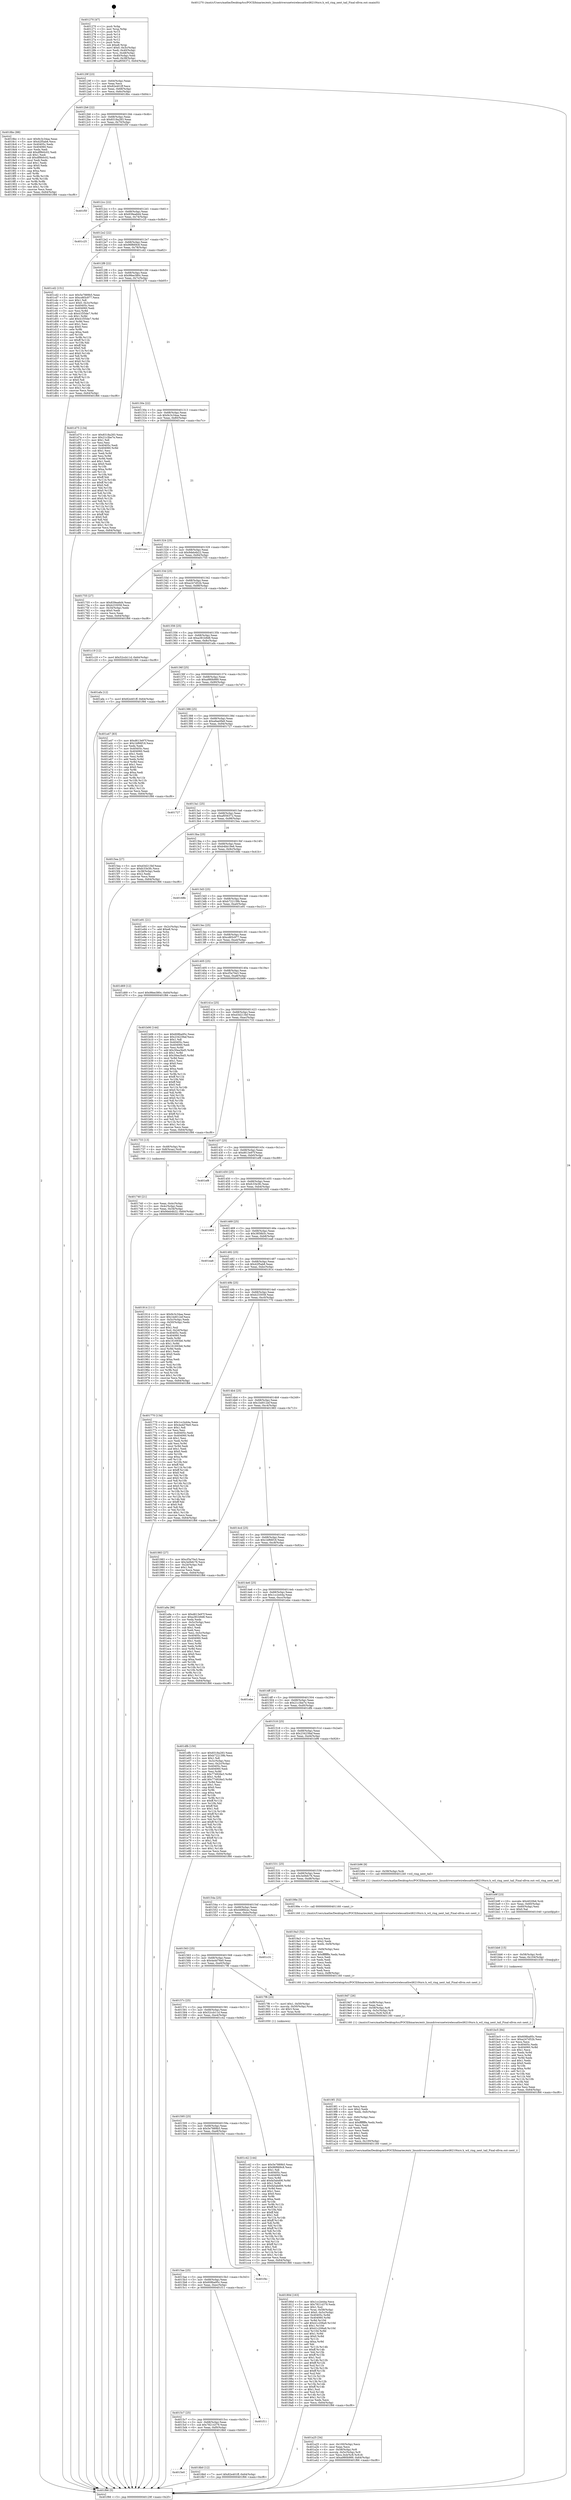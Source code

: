 digraph "0x401270" {
  label = "0x401270 (/mnt/c/Users/mathe/Desktop/tcc/POCII/binaries/extr_linuxdriversnetwirelessathwil6210txrx.h_wil_ring_next_tail_Final-ollvm.out::main(0))"
  labelloc = "t"
  node[shape=record]

  Entry [label="",width=0.3,height=0.3,shape=circle,fillcolor=black,style=filled]
  "0x40129f" [label="{
     0x40129f [23]\l
     | [instrs]\l
     &nbsp;&nbsp;0x40129f \<+3\>: mov -0x64(%rbp),%eax\l
     &nbsp;&nbsp;0x4012a2 \<+2\>: mov %eax,%ecx\l
     &nbsp;&nbsp;0x4012a4 \<+6\>: sub $0x82e401ff,%ecx\l
     &nbsp;&nbsp;0x4012aa \<+3\>: mov %eax,-0x68(%rbp)\l
     &nbsp;&nbsp;0x4012ad \<+3\>: mov %ecx,-0x6c(%rbp)\l
     &nbsp;&nbsp;0x4012b0 \<+6\>: je 00000000004018bc \<main+0x64c\>\l
  }"]
  "0x4018bc" [label="{
     0x4018bc [88]\l
     | [instrs]\l
     &nbsp;&nbsp;0x4018bc \<+5\>: mov $0x9c3c34aa,%eax\l
     &nbsp;&nbsp;0x4018c1 \<+5\>: mov $0x42f5ab8,%ecx\l
     &nbsp;&nbsp;0x4018c6 \<+7\>: mov 0x40405c,%edx\l
     &nbsp;&nbsp;0x4018cd \<+7\>: mov 0x404060,%esi\l
     &nbsp;&nbsp;0x4018d4 \<+2\>: mov %edx,%edi\l
     &nbsp;&nbsp;0x4018d6 \<+6\>: add $0xdf9b0c02,%edi\l
     &nbsp;&nbsp;0x4018dc \<+3\>: sub $0x1,%edi\l
     &nbsp;&nbsp;0x4018df \<+6\>: sub $0xdf9b0c02,%edi\l
     &nbsp;&nbsp;0x4018e5 \<+3\>: imul %edi,%edx\l
     &nbsp;&nbsp;0x4018e8 \<+3\>: and $0x1,%edx\l
     &nbsp;&nbsp;0x4018eb \<+3\>: cmp $0x0,%edx\l
     &nbsp;&nbsp;0x4018ee \<+4\>: sete %r8b\l
     &nbsp;&nbsp;0x4018f2 \<+3\>: cmp $0xa,%esi\l
     &nbsp;&nbsp;0x4018f5 \<+4\>: setl %r9b\l
     &nbsp;&nbsp;0x4018f9 \<+3\>: mov %r8b,%r10b\l
     &nbsp;&nbsp;0x4018fc \<+3\>: and %r9b,%r10b\l
     &nbsp;&nbsp;0x4018ff \<+3\>: xor %r9b,%r8b\l
     &nbsp;&nbsp;0x401902 \<+3\>: or %r8b,%r10b\l
     &nbsp;&nbsp;0x401905 \<+4\>: test $0x1,%r10b\l
     &nbsp;&nbsp;0x401909 \<+3\>: cmovne %ecx,%eax\l
     &nbsp;&nbsp;0x40190c \<+3\>: mov %eax,-0x64(%rbp)\l
     &nbsp;&nbsp;0x40190f \<+5\>: jmp 0000000000401f66 \<main+0xcf6\>\l
  }"]
  "0x4012b6" [label="{
     0x4012b6 [22]\l
     | [instrs]\l
     &nbsp;&nbsp;0x4012b6 \<+5\>: jmp 00000000004012bb \<main+0x4b\>\l
     &nbsp;&nbsp;0x4012bb \<+3\>: mov -0x68(%rbp),%eax\l
     &nbsp;&nbsp;0x4012be \<+5\>: sub $0x8318a283,%eax\l
     &nbsp;&nbsp;0x4012c3 \<+3\>: mov %eax,-0x70(%rbp)\l
     &nbsp;&nbsp;0x4012c6 \<+6\>: je 0000000000401f5f \<main+0xcef\>\l
  }"]
  Exit [label="",width=0.3,height=0.3,shape=circle,fillcolor=black,style=filled,peripheries=2]
  "0x401f5f" [label="{
     0x401f5f\l
  }", style=dashed]
  "0x4012cc" [label="{
     0x4012cc [22]\l
     | [instrs]\l
     &nbsp;&nbsp;0x4012cc \<+5\>: jmp 00000000004012d1 \<main+0x61\>\l
     &nbsp;&nbsp;0x4012d1 \<+3\>: mov -0x68(%rbp),%eax\l
     &nbsp;&nbsp;0x4012d4 \<+5\>: sub $0x839ea6d4,%eax\l
     &nbsp;&nbsp;0x4012d9 \<+3\>: mov %eax,-0x74(%rbp)\l
     &nbsp;&nbsp;0x4012dc \<+6\>: je 0000000000401c25 \<main+0x9b5\>\l
  }"]
  "0x401bc5" [label="{
     0x401bc5 [84]\l
     | [instrs]\l
     &nbsp;&nbsp;0x401bc5 \<+5\>: mov $0x608ba95c,%eax\l
     &nbsp;&nbsp;0x401bca \<+5\>: mov $0xa247d52b,%esi\l
     &nbsp;&nbsp;0x401bcf \<+2\>: xor %ecx,%ecx\l
     &nbsp;&nbsp;0x401bd1 \<+7\>: mov 0x40405c,%edx\l
     &nbsp;&nbsp;0x401bd8 \<+8\>: mov 0x404060,%r8d\l
     &nbsp;&nbsp;0x401be0 \<+3\>: sub $0x1,%ecx\l
     &nbsp;&nbsp;0x401be3 \<+3\>: mov %edx,%r9d\l
     &nbsp;&nbsp;0x401be6 \<+3\>: add %ecx,%r9d\l
     &nbsp;&nbsp;0x401be9 \<+4\>: imul %r9d,%edx\l
     &nbsp;&nbsp;0x401bed \<+3\>: and $0x1,%edx\l
     &nbsp;&nbsp;0x401bf0 \<+3\>: cmp $0x0,%edx\l
     &nbsp;&nbsp;0x401bf3 \<+4\>: sete %r10b\l
     &nbsp;&nbsp;0x401bf7 \<+4\>: cmp $0xa,%r8d\l
     &nbsp;&nbsp;0x401bfb \<+4\>: setl %r11b\l
     &nbsp;&nbsp;0x401bff \<+3\>: mov %r10b,%bl\l
     &nbsp;&nbsp;0x401c02 \<+3\>: and %r11b,%bl\l
     &nbsp;&nbsp;0x401c05 \<+3\>: xor %r11b,%r10b\l
     &nbsp;&nbsp;0x401c08 \<+3\>: or %r10b,%bl\l
     &nbsp;&nbsp;0x401c0b \<+3\>: test $0x1,%bl\l
     &nbsp;&nbsp;0x401c0e \<+3\>: cmovne %esi,%eax\l
     &nbsp;&nbsp;0x401c11 \<+3\>: mov %eax,-0x64(%rbp)\l
     &nbsp;&nbsp;0x401c14 \<+5\>: jmp 0000000000401f66 \<main+0xcf6\>\l
  }"]
  "0x401c25" [label="{
     0x401c25\l
  }", style=dashed]
  "0x4012e2" [label="{
     0x4012e2 [22]\l
     | [instrs]\l
     &nbsp;&nbsp;0x4012e2 \<+5\>: jmp 00000000004012e7 \<main+0x77\>\l
     &nbsp;&nbsp;0x4012e7 \<+3\>: mov -0x68(%rbp),%eax\l
     &nbsp;&nbsp;0x4012ea \<+5\>: sub $0x96f669c8,%eax\l
     &nbsp;&nbsp;0x4012ef \<+3\>: mov %eax,-0x78(%rbp)\l
     &nbsp;&nbsp;0x4012f2 \<+6\>: je 0000000000401cd2 \<main+0xa62\>\l
  }"]
  "0x401bb6" [label="{
     0x401bb6 [15]\l
     | [instrs]\l
     &nbsp;&nbsp;0x401bb6 \<+4\>: mov -0x58(%rbp),%rdi\l
     &nbsp;&nbsp;0x401bba \<+6\>: mov %eax,-0x104(%rbp)\l
     &nbsp;&nbsp;0x401bc0 \<+5\>: call 0000000000401030 \<free@plt\>\l
     | [calls]\l
     &nbsp;&nbsp;0x401030 \{1\} (unknown)\l
  }"]
  "0x401cd2" [label="{
     0x401cd2 [151]\l
     | [instrs]\l
     &nbsp;&nbsp;0x401cd2 \<+5\>: mov $0x5e7889b5,%eax\l
     &nbsp;&nbsp;0x401cd7 \<+5\>: mov $0xcd65c977,%ecx\l
     &nbsp;&nbsp;0x401cdc \<+2\>: mov $0x1,%dl\l
     &nbsp;&nbsp;0x401cde \<+7\>: movl $0x0,-0x3c(%rbp)\l
     &nbsp;&nbsp;0x401ce5 \<+7\>: mov 0x40405c,%esi\l
     &nbsp;&nbsp;0x401cec \<+7\>: mov 0x404060,%edi\l
     &nbsp;&nbsp;0x401cf3 \<+3\>: mov %esi,%r8d\l
     &nbsp;&nbsp;0x401cf6 \<+7\>: sub $0x41f35de7,%r8d\l
     &nbsp;&nbsp;0x401cfd \<+4\>: sub $0x1,%r8d\l
     &nbsp;&nbsp;0x401d01 \<+7\>: add $0x41f35de7,%r8d\l
     &nbsp;&nbsp;0x401d08 \<+4\>: imul %r8d,%esi\l
     &nbsp;&nbsp;0x401d0c \<+3\>: and $0x1,%esi\l
     &nbsp;&nbsp;0x401d0f \<+3\>: cmp $0x0,%esi\l
     &nbsp;&nbsp;0x401d12 \<+4\>: sete %r9b\l
     &nbsp;&nbsp;0x401d16 \<+3\>: cmp $0xa,%edi\l
     &nbsp;&nbsp;0x401d19 \<+4\>: setl %r10b\l
     &nbsp;&nbsp;0x401d1d \<+3\>: mov %r9b,%r11b\l
     &nbsp;&nbsp;0x401d20 \<+4\>: xor $0xff,%r11b\l
     &nbsp;&nbsp;0x401d24 \<+3\>: mov %r10b,%bl\l
     &nbsp;&nbsp;0x401d27 \<+3\>: xor $0xff,%bl\l
     &nbsp;&nbsp;0x401d2a \<+3\>: xor $0x0,%dl\l
     &nbsp;&nbsp;0x401d2d \<+3\>: mov %r11b,%r14b\l
     &nbsp;&nbsp;0x401d30 \<+4\>: and $0x0,%r14b\l
     &nbsp;&nbsp;0x401d34 \<+3\>: and %dl,%r9b\l
     &nbsp;&nbsp;0x401d37 \<+3\>: mov %bl,%r15b\l
     &nbsp;&nbsp;0x401d3a \<+4\>: and $0x0,%r15b\l
     &nbsp;&nbsp;0x401d3e \<+3\>: and %dl,%r10b\l
     &nbsp;&nbsp;0x401d41 \<+3\>: or %r9b,%r14b\l
     &nbsp;&nbsp;0x401d44 \<+3\>: or %r10b,%r15b\l
     &nbsp;&nbsp;0x401d47 \<+3\>: xor %r15b,%r14b\l
     &nbsp;&nbsp;0x401d4a \<+3\>: or %bl,%r11b\l
     &nbsp;&nbsp;0x401d4d \<+4\>: xor $0xff,%r11b\l
     &nbsp;&nbsp;0x401d51 \<+3\>: or $0x0,%dl\l
     &nbsp;&nbsp;0x401d54 \<+3\>: and %dl,%r11b\l
     &nbsp;&nbsp;0x401d57 \<+3\>: or %r11b,%r14b\l
     &nbsp;&nbsp;0x401d5a \<+4\>: test $0x1,%r14b\l
     &nbsp;&nbsp;0x401d5e \<+3\>: cmovne %ecx,%eax\l
     &nbsp;&nbsp;0x401d61 \<+3\>: mov %eax,-0x64(%rbp)\l
     &nbsp;&nbsp;0x401d64 \<+5\>: jmp 0000000000401f66 \<main+0xcf6\>\l
  }"]
  "0x4012f8" [label="{
     0x4012f8 [22]\l
     | [instrs]\l
     &nbsp;&nbsp;0x4012f8 \<+5\>: jmp 00000000004012fd \<main+0x8d\>\l
     &nbsp;&nbsp;0x4012fd \<+3\>: mov -0x68(%rbp),%eax\l
     &nbsp;&nbsp;0x401300 \<+5\>: sub $0x98ee380c,%eax\l
     &nbsp;&nbsp;0x401305 \<+3\>: mov %eax,-0x7c(%rbp)\l
     &nbsp;&nbsp;0x401308 \<+6\>: je 0000000000401d75 \<main+0xb05\>\l
  }"]
  "0x401b9f" [label="{
     0x401b9f [23]\l
     | [instrs]\l
     &nbsp;&nbsp;0x401b9f \<+10\>: movabs $0x4020b6,%rdi\l
     &nbsp;&nbsp;0x401ba9 \<+3\>: mov %eax,-0x60(%rbp)\l
     &nbsp;&nbsp;0x401bac \<+3\>: mov -0x60(%rbp),%esi\l
     &nbsp;&nbsp;0x401baf \<+2\>: mov $0x0,%al\l
     &nbsp;&nbsp;0x401bb1 \<+5\>: call 0000000000401040 \<printf@plt\>\l
     | [calls]\l
     &nbsp;&nbsp;0x401040 \{1\} (unknown)\l
  }"]
  "0x401d75" [label="{
     0x401d75 [134]\l
     | [instrs]\l
     &nbsp;&nbsp;0x401d75 \<+5\>: mov $0x8318a283,%eax\l
     &nbsp;&nbsp;0x401d7a \<+5\>: mov $0x21c3be7e,%ecx\l
     &nbsp;&nbsp;0x401d7f \<+2\>: mov $0x1,%dl\l
     &nbsp;&nbsp;0x401d81 \<+2\>: xor %esi,%esi\l
     &nbsp;&nbsp;0x401d83 \<+7\>: mov 0x40405c,%edi\l
     &nbsp;&nbsp;0x401d8a \<+8\>: mov 0x404060,%r8d\l
     &nbsp;&nbsp;0x401d92 \<+3\>: sub $0x1,%esi\l
     &nbsp;&nbsp;0x401d95 \<+3\>: mov %edi,%r9d\l
     &nbsp;&nbsp;0x401d98 \<+3\>: add %esi,%r9d\l
     &nbsp;&nbsp;0x401d9b \<+4\>: imul %r9d,%edi\l
     &nbsp;&nbsp;0x401d9f \<+3\>: and $0x1,%edi\l
     &nbsp;&nbsp;0x401da2 \<+3\>: cmp $0x0,%edi\l
     &nbsp;&nbsp;0x401da5 \<+4\>: sete %r10b\l
     &nbsp;&nbsp;0x401da9 \<+4\>: cmp $0xa,%r8d\l
     &nbsp;&nbsp;0x401dad \<+4\>: setl %r11b\l
     &nbsp;&nbsp;0x401db1 \<+3\>: mov %r10b,%bl\l
     &nbsp;&nbsp;0x401db4 \<+3\>: xor $0xff,%bl\l
     &nbsp;&nbsp;0x401db7 \<+3\>: mov %r11b,%r14b\l
     &nbsp;&nbsp;0x401dba \<+4\>: xor $0xff,%r14b\l
     &nbsp;&nbsp;0x401dbe \<+3\>: xor $0x0,%dl\l
     &nbsp;&nbsp;0x401dc1 \<+3\>: mov %bl,%r15b\l
     &nbsp;&nbsp;0x401dc4 \<+4\>: and $0x0,%r15b\l
     &nbsp;&nbsp;0x401dc8 \<+3\>: and %dl,%r10b\l
     &nbsp;&nbsp;0x401dcb \<+3\>: mov %r14b,%r12b\l
     &nbsp;&nbsp;0x401dce \<+4\>: and $0x0,%r12b\l
     &nbsp;&nbsp;0x401dd2 \<+3\>: and %dl,%r11b\l
     &nbsp;&nbsp;0x401dd5 \<+3\>: or %r10b,%r15b\l
     &nbsp;&nbsp;0x401dd8 \<+3\>: or %r11b,%r12b\l
     &nbsp;&nbsp;0x401ddb \<+3\>: xor %r12b,%r15b\l
     &nbsp;&nbsp;0x401dde \<+3\>: or %r14b,%bl\l
     &nbsp;&nbsp;0x401de1 \<+3\>: xor $0xff,%bl\l
     &nbsp;&nbsp;0x401de4 \<+3\>: or $0x0,%dl\l
     &nbsp;&nbsp;0x401de7 \<+2\>: and %dl,%bl\l
     &nbsp;&nbsp;0x401de9 \<+3\>: or %bl,%r15b\l
     &nbsp;&nbsp;0x401dec \<+4\>: test $0x1,%r15b\l
     &nbsp;&nbsp;0x401df0 \<+3\>: cmovne %ecx,%eax\l
     &nbsp;&nbsp;0x401df3 \<+3\>: mov %eax,-0x64(%rbp)\l
     &nbsp;&nbsp;0x401df6 \<+5\>: jmp 0000000000401f66 \<main+0xcf6\>\l
  }"]
  "0x40130e" [label="{
     0x40130e [22]\l
     | [instrs]\l
     &nbsp;&nbsp;0x40130e \<+5\>: jmp 0000000000401313 \<main+0xa3\>\l
     &nbsp;&nbsp;0x401313 \<+3\>: mov -0x68(%rbp),%eax\l
     &nbsp;&nbsp;0x401316 \<+5\>: sub $0x9c3c34aa,%eax\l
     &nbsp;&nbsp;0x40131b \<+3\>: mov %eax,-0x80(%rbp)\l
     &nbsp;&nbsp;0x40131e \<+6\>: je 0000000000401eec \<main+0xc7c\>\l
  }"]
  "0x401a25" [label="{
     0x401a25 [34]\l
     | [instrs]\l
     &nbsp;&nbsp;0x401a25 \<+6\>: mov -0x100(%rbp),%ecx\l
     &nbsp;&nbsp;0x401a2b \<+3\>: imul %eax,%ecx\l
     &nbsp;&nbsp;0x401a2e \<+4\>: mov -0x58(%rbp),%r8\l
     &nbsp;&nbsp;0x401a32 \<+4\>: movslq -0x5c(%rbp),%r9\l
     &nbsp;&nbsp;0x401a36 \<+5\>: mov %ecx,0x4(%r8,%r9,8)\l
     &nbsp;&nbsp;0x401a3b \<+7\>: movl $0xa980b989,-0x64(%rbp)\l
     &nbsp;&nbsp;0x401a42 \<+5\>: jmp 0000000000401f66 \<main+0xcf6\>\l
  }"]
  "0x401eec" [label="{
     0x401eec\l
  }", style=dashed]
  "0x401324" [label="{
     0x401324 [25]\l
     | [instrs]\l
     &nbsp;&nbsp;0x401324 \<+5\>: jmp 0000000000401329 \<main+0xb9\>\l
     &nbsp;&nbsp;0x401329 \<+3\>: mov -0x68(%rbp),%eax\l
     &nbsp;&nbsp;0x40132c \<+5\>: sub $0x9deb4b22,%eax\l
     &nbsp;&nbsp;0x401331 \<+6\>: mov %eax,-0x84(%rbp)\l
     &nbsp;&nbsp;0x401337 \<+6\>: je 0000000000401755 \<main+0x4e5\>\l
  }"]
  "0x4019f1" [label="{
     0x4019f1 [52]\l
     | [instrs]\l
     &nbsp;&nbsp;0x4019f1 \<+2\>: xor %ecx,%ecx\l
     &nbsp;&nbsp;0x4019f3 \<+5\>: mov $0x2,%edx\l
     &nbsp;&nbsp;0x4019f8 \<+6\>: mov %edx,-0xfc(%rbp)\l
     &nbsp;&nbsp;0x4019fe \<+1\>: cltd\l
     &nbsp;&nbsp;0x4019ff \<+6\>: mov -0xfc(%rbp),%esi\l
     &nbsp;&nbsp;0x401a05 \<+2\>: idiv %esi\l
     &nbsp;&nbsp;0x401a07 \<+6\>: imul $0xfffffffe,%edx,%edx\l
     &nbsp;&nbsp;0x401a0d \<+2\>: mov %ecx,%edi\l
     &nbsp;&nbsp;0x401a0f \<+2\>: sub %edx,%edi\l
     &nbsp;&nbsp;0x401a11 \<+2\>: mov %ecx,%edx\l
     &nbsp;&nbsp;0x401a13 \<+3\>: sub $0x1,%edx\l
     &nbsp;&nbsp;0x401a16 \<+2\>: add %edx,%edi\l
     &nbsp;&nbsp;0x401a18 \<+2\>: sub %edi,%ecx\l
     &nbsp;&nbsp;0x401a1a \<+6\>: mov %ecx,-0x100(%rbp)\l
     &nbsp;&nbsp;0x401a20 \<+5\>: call 0000000000401160 \<next_i\>\l
     | [calls]\l
     &nbsp;&nbsp;0x401160 \{1\} (/mnt/c/Users/mathe/Desktop/tcc/POCII/binaries/extr_linuxdriversnetwirelessathwil6210txrx.h_wil_ring_next_tail_Final-ollvm.out::next_i)\l
  }"]
  "0x401755" [label="{
     0x401755 [27]\l
     | [instrs]\l
     &nbsp;&nbsp;0x401755 \<+5\>: mov $0x839ea6d4,%eax\l
     &nbsp;&nbsp;0x40175a \<+5\>: mov $0xb233058,%ecx\l
     &nbsp;&nbsp;0x40175f \<+3\>: mov -0x34(%rbp),%edx\l
     &nbsp;&nbsp;0x401762 \<+3\>: cmp $0x0,%edx\l
     &nbsp;&nbsp;0x401765 \<+3\>: cmove %ecx,%eax\l
     &nbsp;&nbsp;0x401768 \<+3\>: mov %eax,-0x64(%rbp)\l
     &nbsp;&nbsp;0x40176b \<+5\>: jmp 0000000000401f66 \<main+0xcf6\>\l
  }"]
  "0x40133d" [label="{
     0x40133d [25]\l
     | [instrs]\l
     &nbsp;&nbsp;0x40133d \<+5\>: jmp 0000000000401342 \<main+0xd2\>\l
     &nbsp;&nbsp;0x401342 \<+3\>: mov -0x68(%rbp),%eax\l
     &nbsp;&nbsp;0x401345 \<+5\>: sub $0xa247d52b,%eax\l
     &nbsp;&nbsp;0x40134a \<+6\>: mov %eax,-0x88(%rbp)\l
     &nbsp;&nbsp;0x401350 \<+6\>: je 0000000000401c19 \<main+0x9a9\>\l
  }"]
  "0x4019d7" [label="{
     0x4019d7 [26]\l
     | [instrs]\l
     &nbsp;&nbsp;0x4019d7 \<+6\>: mov -0xf8(%rbp),%ecx\l
     &nbsp;&nbsp;0x4019dd \<+3\>: imul %eax,%ecx\l
     &nbsp;&nbsp;0x4019e0 \<+4\>: mov -0x58(%rbp),%r8\l
     &nbsp;&nbsp;0x4019e4 \<+4\>: movslq -0x5c(%rbp),%r9\l
     &nbsp;&nbsp;0x4019e8 \<+4\>: mov %ecx,(%r8,%r9,8)\l
     &nbsp;&nbsp;0x4019ec \<+5\>: call 0000000000401160 \<next_i\>\l
     | [calls]\l
     &nbsp;&nbsp;0x401160 \{1\} (/mnt/c/Users/mathe/Desktop/tcc/POCII/binaries/extr_linuxdriversnetwirelessathwil6210txrx.h_wil_ring_next_tail_Final-ollvm.out::next_i)\l
  }"]
  "0x401c19" [label="{
     0x401c19 [12]\l
     | [instrs]\l
     &nbsp;&nbsp;0x401c19 \<+7\>: movl $0x52ccb11d,-0x64(%rbp)\l
     &nbsp;&nbsp;0x401c20 \<+5\>: jmp 0000000000401f66 \<main+0xcf6\>\l
  }"]
  "0x401356" [label="{
     0x401356 [25]\l
     | [instrs]\l
     &nbsp;&nbsp;0x401356 \<+5\>: jmp 000000000040135b \<main+0xeb\>\l
     &nbsp;&nbsp;0x40135b \<+3\>: mov -0x68(%rbp),%eax\l
     &nbsp;&nbsp;0x40135e \<+5\>: sub $0xa381b9d8,%eax\l
     &nbsp;&nbsp;0x401363 \<+6\>: mov %eax,-0x8c(%rbp)\l
     &nbsp;&nbsp;0x401369 \<+6\>: je 0000000000401afa \<main+0x88a\>\l
  }"]
  "0x4019a3" [label="{
     0x4019a3 [52]\l
     | [instrs]\l
     &nbsp;&nbsp;0x4019a3 \<+2\>: xor %ecx,%ecx\l
     &nbsp;&nbsp;0x4019a5 \<+5\>: mov $0x2,%edx\l
     &nbsp;&nbsp;0x4019aa \<+6\>: mov %edx,-0xf4(%rbp)\l
     &nbsp;&nbsp;0x4019b0 \<+1\>: cltd\l
     &nbsp;&nbsp;0x4019b1 \<+6\>: mov -0xf4(%rbp),%esi\l
     &nbsp;&nbsp;0x4019b7 \<+2\>: idiv %esi\l
     &nbsp;&nbsp;0x4019b9 \<+6\>: imul $0xfffffffe,%edx,%edx\l
     &nbsp;&nbsp;0x4019bf \<+2\>: mov %ecx,%edi\l
     &nbsp;&nbsp;0x4019c1 \<+2\>: sub %edx,%edi\l
     &nbsp;&nbsp;0x4019c3 \<+2\>: mov %ecx,%edx\l
     &nbsp;&nbsp;0x4019c5 \<+3\>: sub $0x1,%edx\l
     &nbsp;&nbsp;0x4019c8 \<+2\>: add %edx,%edi\l
     &nbsp;&nbsp;0x4019ca \<+2\>: sub %edi,%ecx\l
     &nbsp;&nbsp;0x4019cc \<+6\>: mov %ecx,-0xf8(%rbp)\l
     &nbsp;&nbsp;0x4019d2 \<+5\>: call 0000000000401160 \<next_i\>\l
     | [calls]\l
     &nbsp;&nbsp;0x401160 \{1\} (/mnt/c/Users/mathe/Desktop/tcc/POCII/binaries/extr_linuxdriversnetwirelessathwil6210txrx.h_wil_ring_next_tail_Final-ollvm.out::next_i)\l
  }"]
  "0x401afa" [label="{
     0x401afa [12]\l
     | [instrs]\l
     &nbsp;&nbsp;0x401afa \<+7\>: movl $0x82e401ff,-0x64(%rbp)\l
     &nbsp;&nbsp;0x401b01 \<+5\>: jmp 0000000000401f66 \<main+0xcf6\>\l
  }"]
  "0x40136f" [label="{
     0x40136f [25]\l
     | [instrs]\l
     &nbsp;&nbsp;0x40136f \<+5\>: jmp 0000000000401374 \<main+0x104\>\l
     &nbsp;&nbsp;0x401374 \<+3\>: mov -0x68(%rbp),%eax\l
     &nbsp;&nbsp;0x401377 \<+5\>: sub $0xa980b989,%eax\l
     &nbsp;&nbsp;0x40137c \<+6\>: mov %eax,-0x90(%rbp)\l
     &nbsp;&nbsp;0x401382 \<+6\>: je 0000000000401a47 \<main+0x7d7\>\l
  }"]
  "0x4015e0" [label="{
     0x4015e0\l
  }", style=dashed]
  "0x401a47" [label="{
     0x401a47 [83]\l
     | [instrs]\l
     &nbsp;&nbsp;0x401a47 \<+5\>: mov $0xd613e97f,%eax\l
     &nbsp;&nbsp;0x401a4c \<+5\>: mov $0x1bf66f18,%ecx\l
     &nbsp;&nbsp;0x401a51 \<+2\>: xor %edx,%edx\l
     &nbsp;&nbsp;0x401a53 \<+7\>: mov 0x40405c,%esi\l
     &nbsp;&nbsp;0x401a5a \<+7\>: mov 0x404060,%edi\l
     &nbsp;&nbsp;0x401a61 \<+3\>: sub $0x1,%edx\l
     &nbsp;&nbsp;0x401a64 \<+3\>: mov %esi,%r8d\l
     &nbsp;&nbsp;0x401a67 \<+3\>: add %edx,%r8d\l
     &nbsp;&nbsp;0x401a6a \<+4\>: imul %r8d,%esi\l
     &nbsp;&nbsp;0x401a6e \<+3\>: and $0x1,%esi\l
     &nbsp;&nbsp;0x401a71 \<+3\>: cmp $0x0,%esi\l
     &nbsp;&nbsp;0x401a74 \<+4\>: sete %r9b\l
     &nbsp;&nbsp;0x401a78 \<+3\>: cmp $0xa,%edi\l
     &nbsp;&nbsp;0x401a7b \<+4\>: setl %r10b\l
     &nbsp;&nbsp;0x401a7f \<+3\>: mov %r9b,%r11b\l
     &nbsp;&nbsp;0x401a82 \<+3\>: and %r10b,%r11b\l
     &nbsp;&nbsp;0x401a85 \<+3\>: xor %r10b,%r9b\l
     &nbsp;&nbsp;0x401a88 \<+3\>: or %r9b,%r11b\l
     &nbsp;&nbsp;0x401a8b \<+4\>: test $0x1,%r11b\l
     &nbsp;&nbsp;0x401a8f \<+3\>: cmovne %ecx,%eax\l
     &nbsp;&nbsp;0x401a92 \<+3\>: mov %eax,-0x64(%rbp)\l
     &nbsp;&nbsp;0x401a95 \<+5\>: jmp 0000000000401f66 \<main+0xcf6\>\l
  }"]
  "0x401388" [label="{
     0x401388 [25]\l
     | [instrs]\l
     &nbsp;&nbsp;0x401388 \<+5\>: jmp 000000000040138d \<main+0x11d\>\l
     &nbsp;&nbsp;0x40138d \<+3\>: mov -0x68(%rbp),%eax\l
     &nbsp;&nbsp;0x401390 \<+5\>: sub $0xa9ae0fa9,%eax\l
     &nbsp;&nbsp;0x401395 \<+6\>: mov %eax,-0x94(%rbp)\l
     &nbsp;&nbsp;0x40139b \<+6\>: je 0000000000401727 \<main+0x4b7\>\l
  }"]
  "0x4018b0" [label="{
     0x4018b0 [12]\l
     | [instrs]\l
     &nbsp;&nbsp;0x4018b0 \<+7\>: movl $0x82e401ff,-0x64(%rbp)\l
     &nbsp;&nbsp;0x4018b7 \<+5\>: jmp 0000000000401f66 \<main+0xcf6\>\l
  }"]
  "0x401727" [label="{
     0x401727\l
  }", style=dashed]
  "0x4013a1" [label="{
     0x4013a1 [25]\l
     | [instrs]\l
     &nbsp;&nbsp;0x4013a1 \<+5\>: jmp 00000000004013a6 \<main+0x136\>\l
     &nbsp;&nbsp;0x4013a6 \<+3\>: mov -0x68(%rbp),%eax\l
     &nbsp;&nbsp;0x4013a9 \<+5\>: sub $0xaf056372,%eax\l
     &nbsp;&nbsp;0x4013ae \<+6\>: mov %eax,-0x98(%rbp)\l
     &nbsp;&nbsp;0x4013b4 \<+6\>: je 00000000004015ea \<main+0x37a\>\l
  }"]
  "0x4015c7" [label="{
     0x4015c7 [25]\l
     | [instrs]\l
     &nbsp;&nbsp;0x4015c7 \<+5\>: jmp 00000000004015cc \<main+0x35c\>\l
     &nbsp;&nbsp;0x4015cc \<+3\>: mov -0x68(%rbp),%eax\l
     &nbsp;&nbsp;0x4015cf \<+5\>: sub $0x78214379,%eax\l
     &nbsp;&nbsp;0x4015d4 \<+6\>: mov %eax,-0xf0(%rbp)\l
     &nbsp;&nbsp;0x4015da \<+6\>: je 00000000004018b0 \<main+0x640\>\l
  }"]
  "0x4015ea" [label="{
     0x4015ea [27]\l
     | [instrs]\l
     &nbsp;&nbsp;0x4015ea \<+5\>: mov $0xd3d213bf,%eax\l
     &nbsp;&nbsp;0x4015ef \<+5\>: mov $0xfc33e3fc,%ecx\l
     &nbsp;&nbsp;0x4015f4 \<+3\>: mov -0x38(%rbp),%edx\l
     &nbsp;&nbsp;0x4015f7 \<+3\>: cmp $0x2,%edx\l
     &nbsp;&nbsp;0x4015fa \<+3\>: cmovne %ecx,%eax\l
     &nbsp;&nbsp;0x4015fd \<+3\>: mov %eax,-0x64(%rbp)\l
     &nbsp;&nbsp;0x401600 \<+5\>: jmp 0000000000401f66 \<main+0xcf6\>\l
  }"]
  "0x4013ba" [label="{
     0x4013ba [25]\l
     | [instrs]\l
     &nbsp;&nbsp;0x4013ba \<+5\>: jmp 00000000004013bf \<main+0x14f\>\l
     &nbsp;&nbsp;0x4013bf \<+3\>: mov -0x68(%rbp),%eax\l
     &nbsp;&nbsp;0x4013c2 \<+5\>: sub $0xb4bb19e6,%eax\l
     &nbsp;&nbsp;0x4013c7 \<+6\>: mov %eax,-0x9c(%rbp)\l
     &nbsp;&nbsp;0x4013cd \<+6\>: je 000000000040168b \<main+0x41b\>\l
  }"]
  "0x401f66" [label="{
     0x401f66 [5]\l
     | [instrs]\l
     &nbsp;&nbsp;0x401f66 \<+5\>: jmp 000000000040129f \<main+0x2f\>\l
  }"]
  "0x401270" [label="{
     0x401270 [47]\l
     | [instrs]\l
     &nbsp;&nbsp;0x401270 \<+1\>: push %rbp\l
     &nbsp;&nbsp;0x401271 \<+3\>: mov %rsp,%rbp\l
     &nbsp;&nbsp;0x401274 \<+2\>: push %r15\l
     &nbsp;&nbsp;0x401276 \<+2\>: push %r14\l
     &nbsp;&nbsp;0x401278 \<+2\>: push %r13\l
     &nbsp;&nbsp;0x40127a \<+2\>: push %r12\l
     &nbsp;&nbsp;0x40127c \<+1\>: push %rbx\l
     &nbsp;&nbsp;0x40127d \<+7\>: sub $0xe8,%rsp\l
     &nbsp;&nbsp;0x401284 \<+7\>: movl $0x0,-0x3c(%rbp)\l
     &nbsp;&nbsp;0x40128b \<+3\>: mov %edi,-0x40(%rbp)\l
     &nbsp;&nbsp;0x40128e \<+4\>: mov %rsi,-0x48(%rbp)\l
     &nbsp;&nbsp;0x401292 \<+3\>: mov -0x40(%rbp),%edi\l
     &nbsp;&nbsp;0x401295 \<+3\>: mov %edi,-0x38(%rbp)\l
     &nbsp;&nbsp;0x401298 \<+7\>: movl $0xaf056372,-0x64(%rbp)\l
  }"]
  "0x401f11" [label="{
     0x401f11\l
  }", style=dashed]
  "0x40168b" [label="{
     0x40168b\l
  }", style=dashed]
  "0x4013d3" [label="{
     0x4013d3 [25]\l
     | [instrs]\l
     &nbsp;&nbsp;0x4013d3 \<+5\>: jmp 00000000004013d8 \<main+0x168\>\l
     &nbsp;&nbsp;0x4013d8 \<+3\>: mov -0x68(%rbp),%eax\l
     &nbsp;&nbsp;0x4013db \<+5\>: sub $0xb722139b,%eax\l
     &nbsp;&nbsp;0x4013e0 \<+6\>: mov %eax,-0xa0(%rbp)\l
     &nbsp;&nbsp;0x4013e6 \<+6\>: je 0000000000401e91 \<main+0xc21\>\l
  }"]
  "0x4015ae" [label="{
     0x4015ae [25]\l
     | [instrs]\l
     &nbsp;&nbsp;0x4015ae \<+5\>: jmp 00000000004015b3 \<main+0x343\>\l
     &nbsp;&nbsp;0x4015b3 \<+3\>: mov -0x68(%rbp),%eax\l
     &nbsp;&nbsp;0x4015b6 \<+5\>: sub $0x608ba95c,%eax\l
     &nbsp;&nbsp;0x4015bb \<+6\>: mov %eax,-0xec(%rbp)\l
     &nbsp;&nbsp;0x4015c1 \<+6\>: je 0000000000401f11 \<main+0xca1\>\l
  }"]
  "0x401e91" [label="{
     0x401e91 [21]\l
     | [instrs]\l
     &nbsp;&nbsp;0x401e91 \<+3\>: mov -0x2c(%rbp),%eax\l
     &nbsp;&nbsp;0x401e94 \<+7\>: add $0xe8,%rsp\l
     &nbsp;&nbsp;0x401e9b \<+1\>: pop %rbx\l
     &nbsp;&nbsp;0x401e9c \<+2\>: pop %r12\l
     &nbsp;&nbsp;0x401e9e \<+2\>: pop %r13\l
     &nbsp;&nbsp;0x401ea0 \<+2\>: pop %r14\l
     &nbsp;&nbsp;0x401ea2 \<+2\>: pop %r15\l
     &nbsp;&nbsp;0x401ea4 \<+1\>: pop %rbp\l
     &nbsp;&nbsp;0x401ea5 \<+1\>: ret\l
  }"]
  "0x4013ec" [label="{
     0x4013ec [25]\l
     | [instrs]\l
     &nbsp;&nbsp;0x4013ec \<+5\>: jmp 00000000004013f1 \<main+0x181\>\l
     &nbsp;&nbsp;0x4013f1 \<+3\>: mov -0x68(%rbp),%eax\l
     &nbsp;&nbsp;0x4013f4 \<+5\>: sub $0xcd65c977,%eax\l
     &nbsp;&nbsp;0x4013f9 \<+6\>: mov %eax,-0xa4(%rbp)\l
     &nbsp;&nbsp;0x4013ff \<+6\>: je 0000000000401d69 \<main+0xaf9\>\l
  }"]
  "0x401f4c" [label="{
     0x401f4c\l
  }", style=dashed]
  "0x401d69" [label="{
     0x401d69 [12]\l
     | [instrs]\l
     &nbsp;&nbsp;0x401d69 \<+7\>: movl $0x98ee380c,-0x64(%rbp)\l
     &nbsp;&nbsp;0x401d70 \<+5\>: jmp 0000000000401f66 \<main+0xcf6\>\l
  }"]
  "0x401405" [label="{
     0x401405 [25]\l
     | [instrs]\l
     &nbsp;&nbsp;0x401405 \<+5\>: jmp 000000000040140a \<main+0x19a\>\l
     &nbsp;&nbsp;0x40140a \<+3\>: mov -0x68(%rbp),%eax\l
     &nbsp;&nbsp;0x40140d \<+5\>: sub $0xcf3a70e3,%eax\l
     &nbsp;&nbsp;0x401412 \<+6\>: mov %eax,-0xa8(%rbp)\l
     &nbsp;&nbsp;0x401418 \<+6\>: je 0000000000401b06 \<main+0x896\>\l
  }"]
  "0x401595" [label="{
     0x401595 [25]\l
     | [instrs]\l
     &nbsp;&nbsp;0x401595 \<+5\>: jmp 000000000040159a \<main+0x32a\>\l
     &nbsp;&nbsp;0x40159a \<+3\>: mov -0x68(%rbp),%eax\l
     &nbsp;&nbsp;0x40159d \<+5\>: sub $0x5e7889b5,%eax\l
     &nbsp;&nbsp;0x4015a2 \<+6\>: mov %eax,-0xe8(%rbp)\l
     &nbsp;&nbsp;0x4015a8 \<+6\>: je 0000000000401f4c \<main+0xcdc\>\l
  }"]
  "0x401b06" [label="{
     0x401b06 [144]\l
     | [instrs]\l
     &nbsp;&nbsp;0x401b06 \<+5\>: mov $0x608ba95c,%eax\l
     &nbsp;&nbsp;0x401b0b \<+5\>: mov $0x234239af,%ecx\l
     &nbsp;&nbsp;0x401b10 \<+2\>: mov $0x1,%dl\l
     &nbsp;&nbsp;0x401b12 \<+7\>: mov 0x40405c,%esi\l
     &nbsp;&nbsp;0x401b19 \<+7\>: mov 0x404060,%edi\l
     &nbsp;&nbsp;0x401b20 \<+3\>: mov %esi,%r8d\l
     &nbsp;&nbsp;0x401b23 \<+7\>: add $0x30ea3bd5,%r8d\l
     &nbsp;&nbsp;0x401b2a \<+4\>: sub $0x1,%r8d\l
     &nbsp;&nbsp;0x401b2e \<+7\>: sub $0x30ea3bd5,%r8d\l
     &nbsp;&nbsp;0x401b35 \<+4\>: imul %r8d,%esi\l
     &nbsp;&nbsp;0x401b39 \<+3\>: and $0x1,%esi\l
     &nbsp;&nbsp;0x401b3c \<+3\>: cmp $0x0,%esi\l
     &nbsp;&nbsp;0x401b3f \<+4\>: sete %r9b\l
     &nbsp;&nbsp;0x401b43 \<+3\>: cmp $0xa,%edi\l
     &nbsp;&nbsp;0x401b46 \<+4\>: setl %r10b\l
     &nbsp;&nbsp;0x401b4a \<+3\>: mov %r9b,%r11b\l
     &nbsp;&nbsp;0x401b4d \<+4\>: xor $0xff,%r11b\l
     &nbsp;&nbsp;0x401b51 \<+3\>: mov %r10b,%bl\l
     &nbsp;&nbsp;0x401b54 \<+3\>: xor $0xff,%bl\l
     &nbsp;&nbsp;0x401b57 \<+3\>: xor $0x0,%dl\l
     &nbsp;&nbsp;0x401b5a \<+3\>: mov %r11b,%r14b\l
     &nbsp;&nbsp;0x401b5d \<+4\>: and $0x0,%r14b\l
     &nbsp;&nbsp;0x401b61 \<+3\>: and %dl,%r9b\l
     &nbsp;&nbsp;0x401b64 \<+3\>: mov %bl,%r15b\l
     &nbsp;&nbsp;0x401b67 \<+4\>: and $0x0,%r15b\l
     &nbsp;&nbsp;0x401b6b \<+3\>: and %dl,%r10b\l
     &nbsp;&nbsp;0x401b6e \<+3\>: or %r9b,%r14b\l
     &nbsp;&nbsp;0x401b71 \<+3\>: or %r10b,%r15b\l
     &nbsp;&nbsp;0x401b74 \<+3\>: xor %r15b,%r14b\l
     &nbsp;&nbsp;0x401b77 \<+3\>: or %bl,%r11b\l
     &nbsp;&nbsp;0x401b7a \<+4\>: xor $0xff,%r11b\l
     &nbsp;&nbsp;0x401b7e \<+3\>: or $0x0,%dl\l
     &nbsp;&nbsp;0x401b81 \<+3\>: and %dl,%r11b\l
     &nbsp;&nbsp;0x401b84 \<+3\>: or %r11b,%r14b\l
     &nbsp;&nbsp;0x401b87 \<+4\>: test $0x1,%r14b\l
     &nbsp;&nbsp;0x401b8b \<+3\>: cmovne %ecx,%eax\l
     &nbsp;&nbsp;0x401b8e \<+3\>: mov %eax,-0x64(%rbp)\l
     &nbsp;&nbsp;0x401b91 \<+5\>: jmp 0000000000401f66 \<main+0xcf6\>\l
  }"]
  "0x40141e" [label="{
     0x40141e [25]\l
     | [instrs]\l
     &nbsp;&nbsp;0x40141e \<+5\>: jmp 0000000000401423 \<main+0x1b3\>\l
     &nbsp;&nbsp;0x401423 \<+3\>: mov -0x68(%rbp),%eax\l
     &nbsp;&nbsp;0x401426 \<+5\>: sub $0xd3d213bf,%eax\l
     &nbsp;&nbsp;0x40142b \<+6\>: mov %eax,-0xac(%rbp)\l
     &nbsp;&nbsp;0x401431 \<+6\>: je 0000000000401733 \<main+0x4c3\>\l
  }"]
  "0x401c42" [label="{
     0x401c42 [144]\l
     | [instrs]\l
     &nbsp;&nbsp;0x401c42 \<+5\>: mov $0x5e7889b5,%eax\l
     &nbsp;&nbsp;0x401c47 \<+5\>: mov $0x96f669c8,%ecx\l
     &nbsp;&nbsp;0x401c4c \<+2\>: mov $0x1,%dl\l
     &nbsp;&nbsp;0x401c4e \<+7\>: mov 0x40405c,%esi\l
     &nbsp;&nbsp;0x401c55 \<+7\>: mov 0x404060,%edi\l
     &nbsp;&nbsp;0x401c5c \<+3\>: mov %esi,%r8d\l
     &nbsp;&nbsp;0x401c5f \<+7\>: add $0xfa5abd06,%r8d\l
     &nbsp;&nbsp;0x401c66 \<+4\>: sub $0x1,%r8d\l
     &nbsp;&nbsp;0x401c6a \<+7\>: sub $0xfa5abd06,%r8d\l
     &nbsp;&nbsp;0x401c71 \<+4\>: imul %r8d,%esi\l
     &nbsp;&nbsp;0x401c75 \<+3\>: and $0x1,%esi\l
     &nbsp;&nbsp;0x401c78 \<+3\>: cmp $0x0,%esi\l
     &nbsp;&nbsp;0x401c7b \<+4\>: sete %r9b\l
     &nbsp;&nbsp;0x401c7f \<+3\>: cmp $0xa,%edi\l
     &nbsp;&nbsp;0x401c82 \<+4\>: setl %r10b\l
     &nbsp;&nbsp;0x401c86 \<+3\>: mov %r9b,%r11b\l
     &nbsp;&nbsp;0x401c89 \<+4\>: xor $0xff,%r11b\l
     &nbsp;&nbsp;0x401c8d \<+3\>: mov %r10b,%bl\l
     &nbsp;&nbsp;0x401c90 \<+3\>: xor $0xff,%bl\l
     &nbsp;&nbsp;0x401c93 \<+3\>: xor $0x1,%dl\l
     &nbsp;&nbsp;0x401c96 \<+3\>: mov %r11b,%r14b\l
     &nbsp;&nbsp;0x401c99 \<+4\>: and $0xff,%r14b\l
     &nbsp;&nbsp;0x401c9d \<+3\>: and %dl,%r9b\l
     &nbsp;&nbsp;0x401ca0 \<+3\>: mov %bl,%r15b\l
     &nbsp;&nbsp;0x401ca3 \<+4\>: and $0xff,%r15b\l
     &nbsp;&nbsp;0x401ca7 \<+3\>: and %dl,%r10b\l
     &nbsp;&nbsp;0x401caa \<+3\>: or %r9b,%r14b\l
     &nbsp;&nbsp;0x401cad \<+3\>: or %r10b,%r15b\l
     &nbsp;&nbsp;0x401cb0 \<+3\>: xor %r15b,%r14b\l
     &nbsp;&nbsp;0x401cb3 \<+3\>: or %bl,%r11b\l
     &nbsp;&nbsp;0x401cb6 \<+4\>: xor $0xff,%r11b\l
     &nbsp;&nbsp;0x401cba \<+3\>: or $0x1,%dl\l
     &nbsp;&nbsp;0x401cbd \<+3\>: and %dl,%r11b\l
     &nbsp;&nbsp;0x401cc0 \<+3\>: or %r11b,%r14b\l
     &nbsp;&nbsp;0x401cc3 \<+4\>: test $0x1,%r14b\l
     &nbsp;&nbsp;0x401cc7 \<+3\>: cmovne %ecx,%eax\l
     &nbsp;&nbsp;0x401cca \<+3\>: mov %eax,-0x64(%rbp)\l
     &nbsp;&nbsp;0x401ccd \<+5\>: jmp 0000000000401f66 \<main+0xcf6\>\l
  }"]
  "0x401733" [label="{
     0x401733 [13]\l
     | [instrs]\l
     &nbsp;&nbsp;0x401733 \<+4\>: mov -0x48(%rbp),%rax\l
     &nbsp;&nbsp;0x401737 \<+4\>: mov 0x8(%rax),%rdi\l
     &nbsp;&nbsp;0x40173b \<+5\>: call 0000000000401060 \<atoi@plt\>\l
     | [calls]\l
     &nbsp;&nbsp;0x401060 \{1\} (unknown)\l
  }"]
  "0x401437" [label="{
     0x401437 [25]\l
     | [instrs]\l
     &nbsp;&nbsp;0x401437 \<+5\>: jmp 000000000040143c \<main+0x1cc\>\l
     &nbsp;&nbsp;0x40143c \<+3\>: mov -0x68(%rbp),%eax\l
     &nbsp;&nbsp;0x40143f \<+5\>: sub $0xd613e97f,%eax\l
     &nbsp;&nbsp;0x401444 \<+6\>: mov %eax,-0xb0(%rbp)\l
     &nbsp;&nbsp;0x40144a \<+6\>: je 0000000000401ef8 \<main+0xc88\>\l
  }"]
  "0x401740" [label="{
     0x401740 [21]\l
     | [instrs]\l
     &nbsp;&nbsp;0x401740 \<+3\>: mov %eax,-0x4c(%rbp)\l
     &nbsp;&nbsp;0x401743 \<+3\>: mov -0x4c(%rbp),%eax\l
     &nbsp;&nbsp;0x401746 \<+3\>: mov %eax,-0x34(%rbp)\l
     &nbsp;&nbsp;0x401749 \<+7\>: movl $0x9deb4b22,-0x64(%rbp)\l
     &nbsp;&nbsp;0x401750 \<+5\>: jmp 0000000000401f66 \<main+0xcf6\>\l
  }"]
  "0x40180d" [label="{
     0x40180d [163]\l
     | [instrs]\l
     &nbsp;&nbsp;0x40180d \<+5\>: mov $0x1cc2e44a,%ecx\l
     &nbsp;&nbsp;0x401812 \<+5\>: mov $0x78214379,%edx\l
     &nbsp;&nbsp;0x401817 \<+3\>: mov $0x1,%sil\l
     &nbsp;&nbsp;0x40181a \<+4\>: mov %rax,-0x58(%rbp)\l
     &nbsp;&nbsp;0x40181e \<+7\>: movl $0x0,-0x5c(%rbp)\l
     &nbsp;&nbsp;0x401825 \<+8\>: mov 0x40405c,%r8d\l
     &nbsp;&nbsp;0x40182d \<+8\>: mov 0x404060,%r9d\l
     &nbsp;&nbsp;0x401835 \<+3\>: mov %r8d,%r10d\l
     &nbsp;&nbsp;0x401838 \<+7\>: add $0x41c206a9,%r10d\l
     &nbsp;&nbsp;0x40183f \<+4\>: sub $0x1,%r10d\l
     &nbsp;&nbsp;0x401843 \<+7\>: sub $0x41c206a9,%r10d\l
     &nbsp;&nbsp;0x40184a \<+4\>: imul %r10d,%r8d\l
     &nbsp;&nbsp;0x40184e \<+4\>: and $0x1,%r8d\l
     &nbsp;&nbsp;0x401852 \<+4\>: cmp $0x0,%r8d\l
     &nbsp;&nbsp;0x401856 \<+4\>: sete %r11b\l
     &nbsp;&nbsp;0x40185a \<+4\>: cmp $0xa,%r9d\l
     &nbsp;&nbsp;0x40185e \<+3\>: setl %bl\l
     &nbsp;&nbsp;0x401861 \<+3\>: mov %r11b,%r14b\l
     &nbsp;&nbsp;0x401864 \<+4\>: xor $0xff,%r14b\l
     &nbsp;&nbsp;0x401868 \<+3\>: mov %bl,%r15b\l
     &nbsp;&nbsp;0x40186b \<+4\>: xor $0xff,%r15b\l
     &nbsp;&nbsp;0x40186f \<+4\>: xor $0x1,%sil\l
     &nbsp;&nbsp;0x401873 \<+3\>: mov %r14b,%r12b\l
     &nbsp;&nbsp;0x401876 \<+4\>: and $0xff,%r12b\l
     &nbsp;&nbsp;0x40187a \<+3\>: and %sil,%r11b\l
     &nbsp;&nbsp;0x40187d \<+3\>: mov %r15b,%r13b\l
     &nbsp;&nbsp;0x401880 \<+4\>: and $0xff,%r13b\l
     &nbsp;&nbsp;0x401884 \<+3\>: and %sil,%bl\l
     &nbsp;&nbsp;0x401887 \<+3\>: or %r11b,%r12b\l
     &nbsp;&nbsp;0x40188a \<+3\>: or %bl,%r13b\l
     &nbsp;&nbsp;0x40188d \<+3\>: xor %r13b,%r12b\l
     &nbsp;&nbsp;0x401890 \<+3\>: or %r15b,%r14b\l
     &nbsp;&nbsp;0x401893 \<+4\>: xor $0xff,%r14b\l
     &nbsp;&nbsp;0x401897 \<+4\>: or $0x1,%sil\l
     &nbsp;&nbsp;0x40189b \<+3\>: and %sil,%r14b\l
     &nbsp;&nbsp;0x40189e \<+3\>: or %r14b,%r12b\l
     &nbsp;&nbsp;0x4018a1 \<+4\>: test $0x1,%r12b\l
     &nbsp;&nbsp;0x4018a5 \<+3\>: cmovne %edx,%ecx\l
     &nbsp;&nbsp;0x4018a8 \<+3\>: mov %ecx,-0x64(%rbp)\l
     &nbsp;&nbsp;0x4018ab \<+5\>: jmp 0000000000401f66 \<main+0xcf6\>\l
  }"]
  "0x401ef8" [label="{
     0x401ef8\l
  }", style=dashed]
  "0x401450" [label="{
     0x401450 [25]\l
     | [instrs]\l
     &nbsp;&nbsp;0x401450 \<+5\>: jmp 0000000000401455 \<main+0x1e5\>\l
     &nbsp;&nbsp;0x401455 \<+3\>: mov -0x68(%rbp),%eax\l
     &nbsp;&nbsp;0x401458 \<+5\>: sub $0xfc33e3fc,%eax\l
     &nbsp;&nbsp;0x40145d \<+6\>: mov %eax,-0xb4(%rbp)\l
     &nbsp;&nbsp;0x401463 \<+6\>: je 0000000000401605 \<main+0x395\>\l
  }"]
  "0x40157c" [label="{
     0x40157c [25]\l
     | [instrs]\l
     &nbsp;&nbsp;0x40157c \<+5\>: jmp 0000000000401581 \<main+0x311\>\l
     &nbsp;&nbsp;0x401581 \<+3\>: mov -0x68(%rbp),%eax\l
     &nbsp;&nbsp;0x401584 \<+5\>: sub $0x52ccb11d,%eax\l
     &nbsp;&nbsp;0x401589 \<+6\>: mov %eax,-0xe4(%rbp)\l
     &nbsp;&nbsp;0x40158f \<+6\>: je 0000000000401c42 \<main+0x9d2\>\l
  }"]
  "0x401605" [label="{
     0x401605\l
  }", style=dashed]
  "0x401469" [label="{
     0x401469 [25]\l
     | [instrs]\l
     &nbsp;&nbsp;0x401469 \<+5\>: jmp 000000000040146e \<main+0x1fe\>\l
     &nbsp;&nbsp;0x40146e \<+3\>: mov -0x68(%rbp),%eax\l
     &nbsp;&nbsp;0x401471 \<+5\>: sub $0x3858b5c,%eax\l
     &nbsp;&nbsp;0x401476 \<+6\>: mov %eax,-0xb8(%rbp)\l
     &nbsp;&nbsp;0x40147c \<+6\>: je 0000000000401ea6 \<main+0xc36\>\l
  }"]
  "0x4017f6" [label="{
     0x4017f6 [23]\l
     | [instrs]\l
     &nbsp;&nbsp;0x4017f6 \<+7\>: movl $0x1,-0x50(%rbp)\l
     &nbsp;&nbsp;0x4017fd \<+4\>: movslq -0x50(%rbp),%rax\l
     &nbsp;&nbsp;0x401801 \<+4\>: shl $0x3,%rax\l
     &nbsp;&nbsp;0x401805 \<+3\>: mov %rax,%rdi\l
     &nbsp;&nbsp;0x401808 \<+5\>: call 0000000000401050 \<malloc@plt\>\l
     | [calls]\l
     &nbsp;&nbsp;0x401050 \{1\} (unknown)\l
  }"]
  "0x401ea6" [label="{
     0x401ea6\l
  }", style=dashed]
  "0x401482" [label="{
     0x401482 [25]\l
     | [instrs]\l
     &nbsp;&nbsp;0x401482 \<+5\>: jmp 0000000000401487 \<main+0x217\>\l
     &nbsp;&nbsp;0x401487 \<+3\>: mov -0x68(%rbp),%eax\l
     &nbsp;&nbsp;0x40148a \<+5\>: sub $0x42f5ab8,%eax\l
     &nbsp;&nbsp;0x40148f \<+6\>: mov %eax,-0xbc(%rbp)\l
     &nbsp;&nbsp;0x401495 \<+6\>: je 0000000000401914 \<main+0x6a4\>\l
  }"]
  "0x401563" [label="{
     0x401563 [25]\l
     | [instrs]\l
     &nbsp;&nbsp;0x401563 \<+5\>: jmp 0000000000401568 \<main+0x2f8\>\l
     &nbsp;&nbsp;0x401568 \<+3\>: mov -0x68(%rbp),%eax\l
     &nbsp;&nbsp;0x40156b \<+5\>: sub $0x4a4d76e0,%eax\l
     &nbsp;&nbsp;0x401570 \<+6\>: mov %eax,-0xe0(%rbp)\l
     &nbsp;&nbsp;0x401576 \<+6\>: je 00000000004017f6 \<main+0x586\>\l
  }"]
  "0x401914" [label="{
     0x401914 [111]\l
     | [instrs]\l
     &nbsp;&nbsp;0x401914 \<+5\>: mov $0x9c3c34aa,%eax\l
     &nbsp;&nbsp;0x401919 \<+5\>: mov $0x1bd012ef,%ecx\l
     &nbsp;&nbsp;0x40191e \<+3\>: mov -0x5c(%rbp),%edx\l
     &nbsp;&nbsp;0x401921 \<+3\>: cmp -0x50(%rbp),%edx\l
     &nbsp;&nbsp;0x401924 \<+4\>: setl %sil\l
     &nbsp;&nbsp;0x401928 \<+4\>: and $0x1,%sil\l
     &nbsp;&nbsp;0x40192c \<+4\>: mov %sil,-0x2d(%rbp)\l
     &nbsp;&nbsp;0x401930 \<+7\>: mov 0x40405c,%edx\l
     &nbsp;&nbsp;0x401937 \<+7\>: mov 0x404060,%edi\l
     &nbsp;&nbsp;0x40193e \<+3\>: mov %edx,%r8d\l
     &nbsp;&nbsp;0x401941 \<+7\>: sub $0x161693b6,%r8d\l
     &nbsp;&nbsp;0x401948 \<+4\>: sub $0x1,%r8d\l
     &nbsp;&nbsp;0x40194c \<+7\>: add $0x161693b6,%r8d\l
     &nbsp;&nbsp;0x401953 \<+4\>: imul %r8d,%edx\l
     &nbsp;&nbsp;0x401957 \<+3\>: and $0x1,%edx\l
     &nbsp;&nbsp;0x40195a \<+3\>: cmp $0x0,%edx\l
     &nbsp;&nbsp;0x40195d \<+4\>: sete %sil\l
     &nbsp;&nbsp;0x401961 \<+3\>: cmp $0xa,%edi\l
     &nbsp;&nbsp;0x401964 \<+4\>: setl %r9b\l
     &nbsp;&nbsp;0x401968 \<+3\>: mov %sil,%r10b\l
     &nbsp;&nbsp;0x40196b \<+3\>: and %r9b,%r10b\l
     &nbsp;&nbsp;0x40196e \<+3\>: xor %r9b,%sil\l
     &nbsp;&nbsp;0x401971 \<+3\>: or %sil,%r10b\l
     &nbsp;&nbsp;0x401974 \<+4\>: test $0x1,%r10b\l
     &nbsp;&nbsp;0x401978 \<+3\>: cmovne %ecx,%eax\l
     &nbsp;&nbsp;0x40197b \<+3\>: mov %eax,-0x64(%rbp)\l
     &nbsp;&nbsp;0x40197e \<+5\>: jmp 0000000000401f66 \<main+0xcf6\>\l
  }"]
  "0x40149b" [label="{
     0x40149b [25]\l
     | [instrs]\l
     &nbsp;&nbsp;0x40149b \<+5\>: jmp 00000000004014a0 \<main+0x230\>\l
     &nbsp;&nbsp;0x4014a0 \<+3\>: mov -0x68(%rbp),%eax\l
     &nbsp;&nbsp;0x4014a3 \<+5\>: sub $0xb233058,%eax\l
     &nbsp;&nbsp;0x4014a8 \<+6\>: mov %eax,-0xc0(%rbp)\l
     &nbsp;&nbsp;0x4014ae \<+6\>: je 0000000000401770 \<main+0x500\>\l
  }"]
  "0x401c31" [label="{
     0x401c31\l
  }", style=dashed]
  "0x401770" [label="{
     0x401770 [134]\l
     | [instrs]\l
     &nbsp;&nbsp;0x401770 \<+5\>: mov $0x1cc2e44a,%eax\l
     &nbsp;&nbsp;0x401775 \<+5\>: mov $0x4a4d76e0,%ecx\l
     &nbsp;&nbsp;0x40177a \<+2\>: mov $0x1,%dl\l
     &nbsp;&nbsp;0x40177c \<+2\>: xor %esi,%esi\l
     &nbsp;&nbsp;0x40177e \<+7\>: mov 0x40405c,%edi\l
     &nbsp;&nbsp;0x401785 \<+8\>: mov 0x404060,%r8d\l
     &nbsp;&nbsp;0x40178d \<+3\>: sub $0x1,%esi\l
     &nbsp;&nbsp;0x401790 \<+3\>: mov %edi,%r9d\l
     &nbsp;&nbsp;0x401793 \<+3\>: add %esi,%r9d\l
     &nbsp;&nbsp;0x401796 \<+4\>: imul %r9d,%edi\l
     &nbsp;&nbsp;0x40179a \<+3\>: and $0x1,%edi\l
     &nbsp;&nbsp;0x40179d \<+3\>: cmp $0x0,%edi\l
     &nbsp;&nbsp;0x4017a0 \<+4\>: sete %r10b\l
     &nbsp;&nbsp;0x4017a4 \<+4\>: cmp $0xa,%r8d\l
     &nbsp;&nbsp;0x4017a8 \<+4\>: setl %r11b\l
     &nbsp;&nbsp;0x4017ac \<+3\>: mov %r10b,%bl\l
     &nbsp;&nbsp;0x4017af \<+3\>: xor $0xff,%bl\l
     &nbsp;&nbsp;0x4017b2 \<+3\>: mov %r11b,%r14b\l
     &nbsp;&nbsp;0x4017b5 \<+4\>: xor $0xff,%r14b\l
     &nbsp;&nbsp;0x4017b9 \<+3\>: xor $0x0,%dl\l
     &nbsp;&nbsp;0x4017bc \<+3\>: mov %bl,%r15b\l
     &nbsp;&nbsp;0x4017bf \<+4\>: and $0x0,%r15b\l
     &nbsp;&nbsp;0x4017c3 \<+3\>: and %dl,%r10b\l
     &nbsp;&nbsp;0x4017c6 \<+3\>: mov %r14b,%r12b\l
     &nbsp;&nbsp;0x4017c9 \<+4\>: and $0x0,%r12b\l
     &nbsp;&nbsp;0x4017cd \<+3\>: and %dl,%r11b\l
     &nbsp;&nbsp;0x4017d0 \<+3\>: or %r10b,%r15b\l
     &nbsp;&nbsp;0x4017d3 \<+3\>: or %r11b,%r12b\l
     &nbsp;&nbsp;0x4017d6 \<+3\>: xor %r12b,%r15b\l
     &nbsp;&nbsp;0x4017d9 \<+3\>: or %r14b,%bl\l
     &nbsp;&nbsp;0x4017dc \<+3\>: xor $0xff,%bl\l
     &nbsp;&nbsp;0x4017df \<+3\>: or $0x0,%dl\l
     &nbsp;&nbsp;0x4017e2 \<+2\>: and %dl,%bl\l
     &nbsp;&nbsp;0x4017e4 \<+3\>: or %bl,%r15b\l
     &nbsp;&nbsp;0x4017e7 \<+4\>: test $0x1,%r15b\l
     &nbsp;&nbsp;0x4017eb \<+3\>: cmovne %ecx,%eax\l
     &nbsp;&nbsp;0x4017ee \<+3\>: mov %eax,-0x64(%rbp)\l
     &nbsp;&nbsp;0x4017f1 \<+5\>: jmp 0000000000401f66 \<main+0xcf6\>\l
  }"]
  "0x4014b4" [label="{
     0x4014b4 [25]\l
     | [instrs]\l
     &nbsp;&nbsp;0x4014b4 \<+5\>: jmp 00000000004014b9 \<main+0x249\>\l
     &nbsp;&nbsp;0x4014b9 \<+3\>: mov -0x68(%rbp),%eax\l
     &nbsp;&nbsp;0x4014bc \<+5\>: sub $0x1bd012ef,%eax\l
     &nbsp;&nbsp;0x4014c1 \<+6\>: mov %eax,-0xc4(%rbp)\l
     &nbsp;&nbsp;0x4014c7 \<+6\>: je 0000000000401983 \<main+0x713\>\l
  }"]
  "0x40154a" [label="{
     0x40154a [25]\l
     | [instrs]\l
     &nbsp;&nbsp;0x40154a \<+5\>: jmp 000000000040154f \<main+0x2df\>\l
     &nbsp;&nbsp;0x40154f \<+3\>: mov -0x68(%rbp),%eax\l
     &nbsp;&nbsp;0x401552 \<+5\>: sub $0x448fdcec,%eax\l
     &nbsp;&nbsp;0x401557 \<+6\>: mov %eax,-0xdc(%rbp)\l
     &nbsp;&nbsp;0x40155d \<+6\>: je 0000000000401c31 \<main+0x9c1\>\l
  }"]
  "0x401983" [label="{
     0x401983 [27]\l
     | [instrs]\l
     &nbsp;&nbsp;0x401983 \<+5\>: mov $0xcf3a70e3,%eax\l
     &nbsp;&nbsp;0x401988 \<+5\>: mov $0x3e0bfc76,%ecx\l
     &nbsp;&nbsp;0x40198d \<+3\>: mov -0x2d(%rbp),%dl\l
     &nbsp;&nbsp;0x401990 \<+3\>: test $0x1,%dl\l
     &nbsp;&nbsp;0x401993 \<+3\>: cmovne %ecx,%eax\l
     &nbsp;&nbsp;0x401996 \<+3\>: mov %eax,-0x64(%rbp)\l
     &nbsp;&nbsp;0x401999 \<+5\>: jmp 0000000000401f66 \<main+0xcf6\>\l
  }"]
  "0x4014cd" [label="{
     0x4014cd [25]\l
     | [instrs]\l
     &nbsp;&nbsp;0x4014cd \<+5\>: jmp 00000000004014d2 \<main+0x262\>\l
     &nbsp;&nbsp;0x4014d2 \<+3\>: mov -0x68(%rbp),%eax\l
     &nbsp;&nbsp;0x4014d5 \<+5\>: sub $0x1bf66f18,%eax\l
     &nbsp;&nbsp;0x4014da \<+6\>: mov %eax,-0xc8(%rbp)\l
     &nbsp;&nbsp;0x4014e0 \<+6\>: je 0000000000401a9a \<main+0x82a\>\l
  }"]
  "0x40199e" [label="{
     0x40199e [5]\l
     | [instrs]\l
     &nbsp;&nbsp;0x40199e \<+5\>: call 0000000000401160 \<next_i\>\l
     | [calls]\l
     &nbsp;&nbsp;0x401160 \{1\} (/mnt/c/Users/mathe/Desktop/tcc/POCII/binaries/extr_linuxdriversnetwirelessathwil6210txrx.h_wil_ring_next_tail_Final-ollvm.out::next_i)\l
  }"]
  "0x401a9a" [label="{
     0x401a9a [96]\l
     | [instrs]\l
     &nbsp;&nbsp;0x401a9a \<+5\>: mov $0xd613e97f,%eax\l
     &nbsp;&nbsp;0x401a9f \<+5\>: mov $0xa381b9d8,%ecx\l
     &nbsp;&nbsp;0x401aa4 \<+2\>: xor %edx,%edx\l
     &nbsp;&nbsp;0x401aa6 \<+3\>: mov -0x5c(%rbp),%esi\l
     &nbsp;&nbsp;0x401aa9 \<+2\>: mov %edx,%edi\l
     &nbsp;&nbsp;0x401aab \<+3\>: sub $0x1,%edi\l
     &nbsp;&nbsp;0x401aae \<+2\>: sub %edi,%esi\l
     &nbsp;&nbsp;0x401ab0 \<+3\>: mov %esi,-0x5c(%rbp)\l
     &nbsp;&nbsp;0x401ab3 \<+7\>: mov 0x40405c,%esi\l
     &nbsp;&nbsp;0x401aba \<+7\>: mov 0x404060,%edi\l
     &nbsp;&nbsp;0x401ac1 \<+3\>: sub $0x1,%edx\l
     &nbsp;&nbsp;0x401ac4 \<+3\>: mov %esi,%r8d\l
     &nbsp;&nbsp;0x401ac7 \<+3\>: add %edx,%r8d\l
     &nbsp;&nbsp;0x401aca \<+4\>: imul %r8d,%esi\l
     &nbsp;&nbsp;0x401ace \<+3\>: and $0x1,%esi\l
     &nbsp;&nbsp;0x401ad1 \<+3\>: cmp $0x0,%esi\l
     &nbsp;&nbsp;0x401ad4 \<+4\>: sete %r9b\l
     &nbsp;&nbsp;0x401ad8 \<+3\>: cmp $0xa,%edi\l
     &nbsp;&nbsp;0x401adb \<+4\>: setl %r10b\l
     &nbsp;&nbsp;0x401adf \<+3\>: mov %r9b,%r11b\l
     &nbsp;&nbsp;0x401ae2 \<+3\>: and %r10b,%r11b\l
     &nbsp;&nbsp;0x401ae5 \<+3\>: xor %r10b,%r9b\l
     &nbsp;&nbsp;0x401ae8 \<+3\>: or %r9b,%r11b\l
     &nbsp;&nbsp;0x401aeb \<+4\>: test $0x1,%r11b\l
     &nbsp;&nbsp;0x401aef \<+3\>: cmovne %ecx,%eax\l
     &nbsp;&nbsp;0x401af2 \<+3\>: mov %eax,-0x64(%rbp)\l
     &nbsp;&nbsp;0x401af5 \<+5\>: jmp 0000000000401f66 \<main+0xcf6\>\l
  }"]
  "0x4014e6" [label="{
     0x4014e6 [25]\l
     | [instrs]\l
     &nbsp;&nbsp;0x4014e6 \<+5\>: jmp 00000000004014eb \<main+0x27b\>\l
     &nbsp;&nbsp;0x4014eb \<+3\>: mov -0x68(%rbp),%eax\l
     &nbsp;&nbsp;0x4014ee \<+5\>: sub $0x1cc2e44a,%eax\l
     &nbsp;&nbsp;0x4014f3 \<+6\>: mov %eax,-0xcc(%rbp)\l
     &nbsp;&nbsp;0x4014f9 \<+6\>: je 0000000000401ebe \<main+0xc4e\>\l
  }"]
  "0x401531" [label="{
     0x401531 [25]\l
     | [instrs]\l
     &nbsp;&nbsp;0x401531 \<+5\>: jmp 0000000000401536 \<main+0x2c6\>\l
     &nbsp;&nbsp;0x401536 \<+3\>: mov -0x68(%rbp),%eax\l
     &nbsp;&nbsp;0x401539 \<+5\>: sub $0x3e0bfc76,%eax\l
     &nbsp;&nbsp;0x40153e \<+6\>: mov %eax,-0xd8(%rbp)\l
     &nbsp;&nbsp;0x401544 \<+6\>: je 000000000040199e \<main+0x72e\>\l
  }"]
  "0x401ebe" [label="{
     0x401ebe\l
  }", style=dashed]
  "0x4014ff" [label="{
     0x4014ff [25]\l
     | [instrs]\l
     &nbsp;&nbsp;0x4014ff \<+5\>: jmp 0000000000401504 \<main+0x294\>\l
     &nbsp;&nbsp;0x401504 \<+3\>: mov -0x68(%rbp),%eax\l
     &nbsp;&nbsp;0x401507 \<+5\>: sub $0x21c3be7e,%eax\l
     &nbsp;&nbsp;0x40150c \<+6\>: mov %eax,-0xd0(%rbp)\l
     &nbsp;&nbsp;0x401512 \<+6\>: je 0000000000401dfb \<main+0xb8b\>\l
  }"]
  "0x401b96" [label="{
     0x401b96 [9]\l
     | [instrs]\l
     &nbsp;&nbsp;0x401b96 \<+4\>: mov -0x58(%rbp),%rdi\l
     &nbsp;&nbsp;0x401b9a \<+5\>: call 0000000000401240 \<wil_ring_next_tail\>\l
     | [calls]\l
     &nbsp;&nbsp;0x401240 \{1\} (/mnt/c/Users/mathe/Desktop/tcc/POCII/binaries/extr_linuxdriversnetwirelessathwil6210txrx.h_wil_ring_next_tail_Final-ollvm.out::wil_ring_next_tail)\l
  }"]
  "0x401dfb" [label="{
     0x401dfb [150]\l
     | [instrs]\l
     &nbsp;&nbsp;0x401dfb \<+5\>: mov $0x8318a283,%eax\l
     &nbsp;&nbsp;0x401e00 \<+5\>: mov $0xb722139b,%ecx\l
     &nbsp;&nbsp;0x401e05 \<+2\>: mov $0x1,%dl\l
     &nbsp;&nbsp;0x401e07 \<+3\>: mov -0x3c(%rbp),%esi\l
     &nbsp;&nbsp;0x401e0a \<+3\>: mov %esi,-0x2c(%rbp)\l
     &nbsp;&nbsp;0x401e0d \<+7\>: mov 0x40405c,%esi\l
     &nbsp;&nbsp;0x401e14 \<+7\>: mov 0x404060,%edi\l
     &nbsp;&nbsp;0x401e1b \<+3\>: mov %esi,%r8d\l
     &nbsp;&nbsp;0x401e1e \<+7\>: sub $0x774926e3,%r8d\l
     &nbsp;&nbsp;0x401e25 \<+4\>: sub $0x1,%r8d\l
     &nbsp;&nbsp;0x401e29 \<+7\>: add $0x774926e3,%r8d\l
     &nbsp;&nbsp;0x401e30 \<+4\>: imul %r8d,%esi\l
     &nbsp;&nbsp;0x401e34 \<+3\>: and $0x1,%esi\l
     &nbsp;&nbsp;0x401e37 \<+3\>: cmp $0x0,%esi\l
     &nbsp;&nbsp;0x401e3a \<+4\>: sete %r9b\l
     &nbsp;&nbsp;0x401e3e \<+3\>: cmp $0xa,%edi\l
     &nbsp;&nbsp;0x401e41 \<+4\>: setl %r10b\l
     &nbsp;&nbsp;0x401e45 \<+3\>: mov %r9b,%r11b\l
     &nbsp;&nbsp;0x401e48 \<+4\>: xor $0xff,%r11b\l
     &nbsp;&nbsp;0x401e4c \<+3\>: mov %r10b,%bl\l
     &nbsp;&nbsp;0x401e4f \<+3\>: xor $0xff,%bl\l
     &nbsp;&nbsp;0x401e52 \<+3\>: xor $0x1,%dl\l
     &nbsp;&nbsp;0x401e55 \<+3\>: mov %r11b,%r14b\l
     &nbsp;&nbsp;0x401e58 \<+4\>: and $0xff,%r14b\l
     &nbsp;&nbsp;0x401e5c \<+3\>: and %dl,%r9b\l
     &nbsp;&nbsp;0x401e5f \<+3\>: mov %bl,%r15b\l
     &nbsp;&nbsp;0x401e62 \<+4\>: and $0xff,%r15b\l
     &nbsp;&nbsp;0x401e66 \<+3\>: and %dl,%r10b\l
     &nbsp;&nbsp;0x401e69 \<+3\>: or %r9b,%r14b\l
     &nbsp;&nbsp;0x401e6c \<+3\>: or %r10b,%r15b\l
     &nbsp;&nbsp;0x401e6f \<+3\>: xor %r15b,%r14b\l
     &nbsp;&nbsp;0x401e72 \<+3\>: or %bl,%r11b\l
     &nbsp;&nbsp;0x401e75 \<+4\>: xor $0xff,%r11b\l
     &nbsp;&nbsp;0x401e79 \<+3\>: or $0x1,%dl\l
     &nbsp;&nbsp;0x401e7c \<+3\>: and %dl,%r11b\l
     &nbsp;&nbsp;0x401e7f \<+3\>: or %r11b,%r14b\l
     &nbsp;&nbsp;0x401e82 \<+4\>: test $0x1,%r14b\l
     &nbsp;&nbsp;0x401e86 \<+3\>: cmovne %ecx,%eax\l
     &nbsp;&nbsp;0x401e89 \<+3\>: mov %eax,-0x64(%rbp)\l
     &nbsp;&nbsp;0x401e8c \<+5\>: jmp 0000000000401f66 \<main+0xcf6\>\l
  }"]
  "0x401518" [label="{
     0x401518 [25]\l
     | [instrs]\l
     &nbsp;&nbsp;0x401518 \<+5\>: jmp 000000000040151d \<main+0x2ad\>\l
     &nbsp;&nbsp;0x40151d \<+3\>: mov -0x68(%rbp),%eax\l
     &nbsp;&nbsp;0x401520 \<+5\>: sub $0x234239af,%eax\l
     &nbsp;&nbsp;0x401525 \<+6\>: mov %eax,-0xd4(%rbp)\l
     &nbsp;&nbsp;0x40152b \<+6\>: je 0000000000401b96 \<main+0x926\>\l
  }"]
  Entry -> "0x401270" [label=" 1"]
  "0x40129f" -> "0x4018bc" [label=" 2"]
  "0x40129f" -> "0x4012b6" [label=" 23"]
  "0x401e91" -> Exit [label=" 1"]
  "0x4012b6" -> "0x401f5f" [label=" 0"]
  "0x4012b6" -> "0x4012cc" [label=" 23"]
  "0x401dfb" -> "0x401f66" [label=" 1"]
  "0x4012cc" -> "0x401c25" [label=" 0"]
  "0x4012cc" -> "0x4012e2" [label=" 23"]
  "0x401d75" -> "0x401f66" [label=" 1"]
  "0x4012e2" -> "0x401cd2" [label=" 1"]
  "0x4012e2" -> "0x4012f8" [label=" 22"]
  "0x401d69" -> "0x401f66" [label=" 1"]
  "0x4012f8" -> "0x401d75" [label=" 1"]
  "0x4012f8" -> "0x40130e" [label=" 21"]
  "0x401cd2" -> "0x401f66" [label=" 1"]
  "0x40130e" -> "0x401eec" [label=" 0"]
  "0x40130e" -> "0x401324" [label=" 21"]
  "0x401c42" -> "0x401f66" [label=" 1"]
  "0x401324" -> "0x401755" [label=" 1"]
  "0x401324" -> "0x40133d" [label=" 20"]
  "0x401c19" -> "0x401f66" [label=" 1"]
  "0x40133d" -> "0x401c19" [label=" 1"]
  "0x40133d" -> "0x401356" [label=" 19"]
  "0x401bc5" -> "0x401f66" [label=" 1"]
  "0x401356" -> "0x401afa" [label=" 1"]
  "0x401356" -> "0x40136f" [label=" 18"]
  "0x401bb6" -> "0x401bc5" [label=" 1"]
  "0x40136f" -> "0x401a47" [label=" 1"]
  "0x40136f" -> "0x401388" [label=" 17"]
  "0x401b9f" -> "0x401bb6" [label=" 1"]
  "0x401388" -> "0x401727" [label=" 0"]
  "0x401388" -> "0x4013a1" [label=" 17"]
  "0x401b96" -> "0x401b9f" [label=" 1"]
  "0x4013a1" -> "0x4015ea" [label=" 1"]
  "0x4013a1" -> "0x4013ba" [label=" 16"]
  "0x4015ea" -> "0x401f66" [label=" 1"]
  "0x401270" -> "0x40129f" [label=" 1"]
  "0x401f66" -> "0x40129f" [label=" 24"]
  "0x401afa" -> "0x401f66" [label=" 1"]
  "0x4013ba" -> "0x40168b" [label=" 0"]
  "0x4013ba" -> "0x4013d3" [label=" 16"]
  "0x401a9a" -> "0x401f66" [label=" 1"]
  "0x4013d3" -> "0x401e91" [label=" 1"]
  "0x4013d3" -> "0x4013ec" [label=" 15"]
  "0x401a25" -> "0x401f66" [label=" 1"]
  "0x4013ec" -> "0x401d69" [label=" 1"]
  "0x4013ec" -> "0x401405" [label=" 14"]
  "0x4019f1" -> "0x401a25" [label=" 1"]
  "0x401405" -> "0x401b06" [label=" 1"]
  "0x401405" -> "0x40141e" [label=" 13"]
  "0x4019a3" -> "0x4019d7" [label=" 1"]
  "0x40141e" -> "0x401733" [label=" 1"]
  "0x40141e" -> "0x401437" [label=" 12"]
  "0x401733" -> "0x401740" [label=" 1"]
  "0x401740" -> "0x401f66" [label=" 1"]
  "0x401755" -> "0x401f66" [label=" 1"]
  "0x40199e" -> "0x4019a3" [label=" 1"]
  "0x401437" -> "0x401ef8" [label=" 0"]
  "0x401437" -> "0x401450" [label=" 12"]
  "0x401914" -> "0x401f66" [label=" 2"]
  "0x401450" -> "0x401605" [label=" 0"]
  "0x401450" -> "0x401469" [label=" 12"]
  "0x4018bc" -> "0x401f66" [label=" 2"]
  "0x401469" -> "0x401ea6" [label=" 0"]
  "0x401469" -> "0x401482" [label=" 12"]
  "0x4018b0" -> "0x401f66" [label=" 1"]
  "0x401482" -> "0x401914" [label=" 2"]
  "0x401482" -> "0x40149b" [label=" 10"]
  "0x4015c7" -> "0x4018b0" [label=" 1"]
  "0x40149b" -> "0x401770" [label=" 1"]
  "0x40149b" -> "0x4014b4" [label=" 9"]
  "0x401770" -> "0x401f66" [label=" 1"]
  "0x401b06" -> "0x401f66" [label=" 1"]
  "0x4014b4" -> "0x401983" [label=" 2"]
  "0x4014b4" -> "0x4014cd" [label=" 7"]
  "0x4015ae" -> "0x401f11" [label=" 0"]
  "0x4014cd" -> "0x401a9a" [label=" 1"]
  "0x4014cd" -> "0x4014e6" [label=" 6"]
  "0x401a47" -> "0x401f66" [label=" 1"]
  "0x4014e6" -> "0x401ebe" [label=" 0"]
  "0x4014e6" -> "0x4014ff" [label=" 6"]
  "0x401595" -> "0x401f4c" [label=" 0"]
  "0x4014ff" -> "0x401dfb" [label=" 1"]
  "0x4014ff" -> "0x401518" [label=" 5"]
  "0x4019d7" -> "0x4019f1" [label=" 1"]
  "0x401518" -> "0x401b96" [label=" 1"]
  "0x401518" -> "0x401531" [label=" 4"]
  "0x401595" -> "0x4015ae" [label=" 1"]
  "0x401531" -> "0x40199e" [label=" 1"]
  "0x401531" -> "0x40154a" [label=" 3"]
  "0x4015ae" -> "0x4015c7" [label=" 1"]
  "0x40154a" -> "0x401c31" [label=" 0"]
  "0x40154a" -> "0x401563" [label=" 3"]
  "0x4015c7" -> "0x4015e0" [label=" 0"]
  "0x401563" -> "0x4017f6" [label=" 1"]
  "0x401563" -> "0x40157c" [label=" 2"]
  "0x4017f6" -> "0x40180d" [label=" 1"]
  "0x40180d" -> "0x401f66" [label=" 1"]
  "0x401983" -> "0x401f66" [label=" 2"]
  "0x40157c" -> "0x401c42" [label=" 1"]
  "0x40157c" -> "0x401595" [label=" 1"]
}
